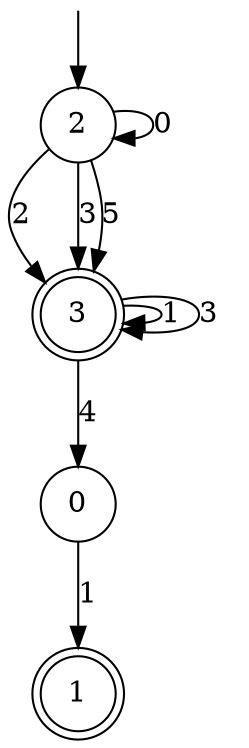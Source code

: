 digraph g {

	s0 [shape="circle" label="0"];
	s1 [shape="doublecircle" label="1"];
	s2 [shape="circle" label="2"];
	s3 [shape="doublecircle" label="3"];
	s0 -> s1 [label="1"];
	s2 -> s2 [label="0"];
	s2 -> s3 [label="2"];
	s2 -> s3 [label="3"];
	s2 -> s3 [label="5"];
	s3 -> s3 [label="1"];
	s3 -> s3 [label="3"];
	s3 -> s0 [label="4"];

__start0 [label="" shape="none" width="0" height="0"];
__start0 -> s2;

}

